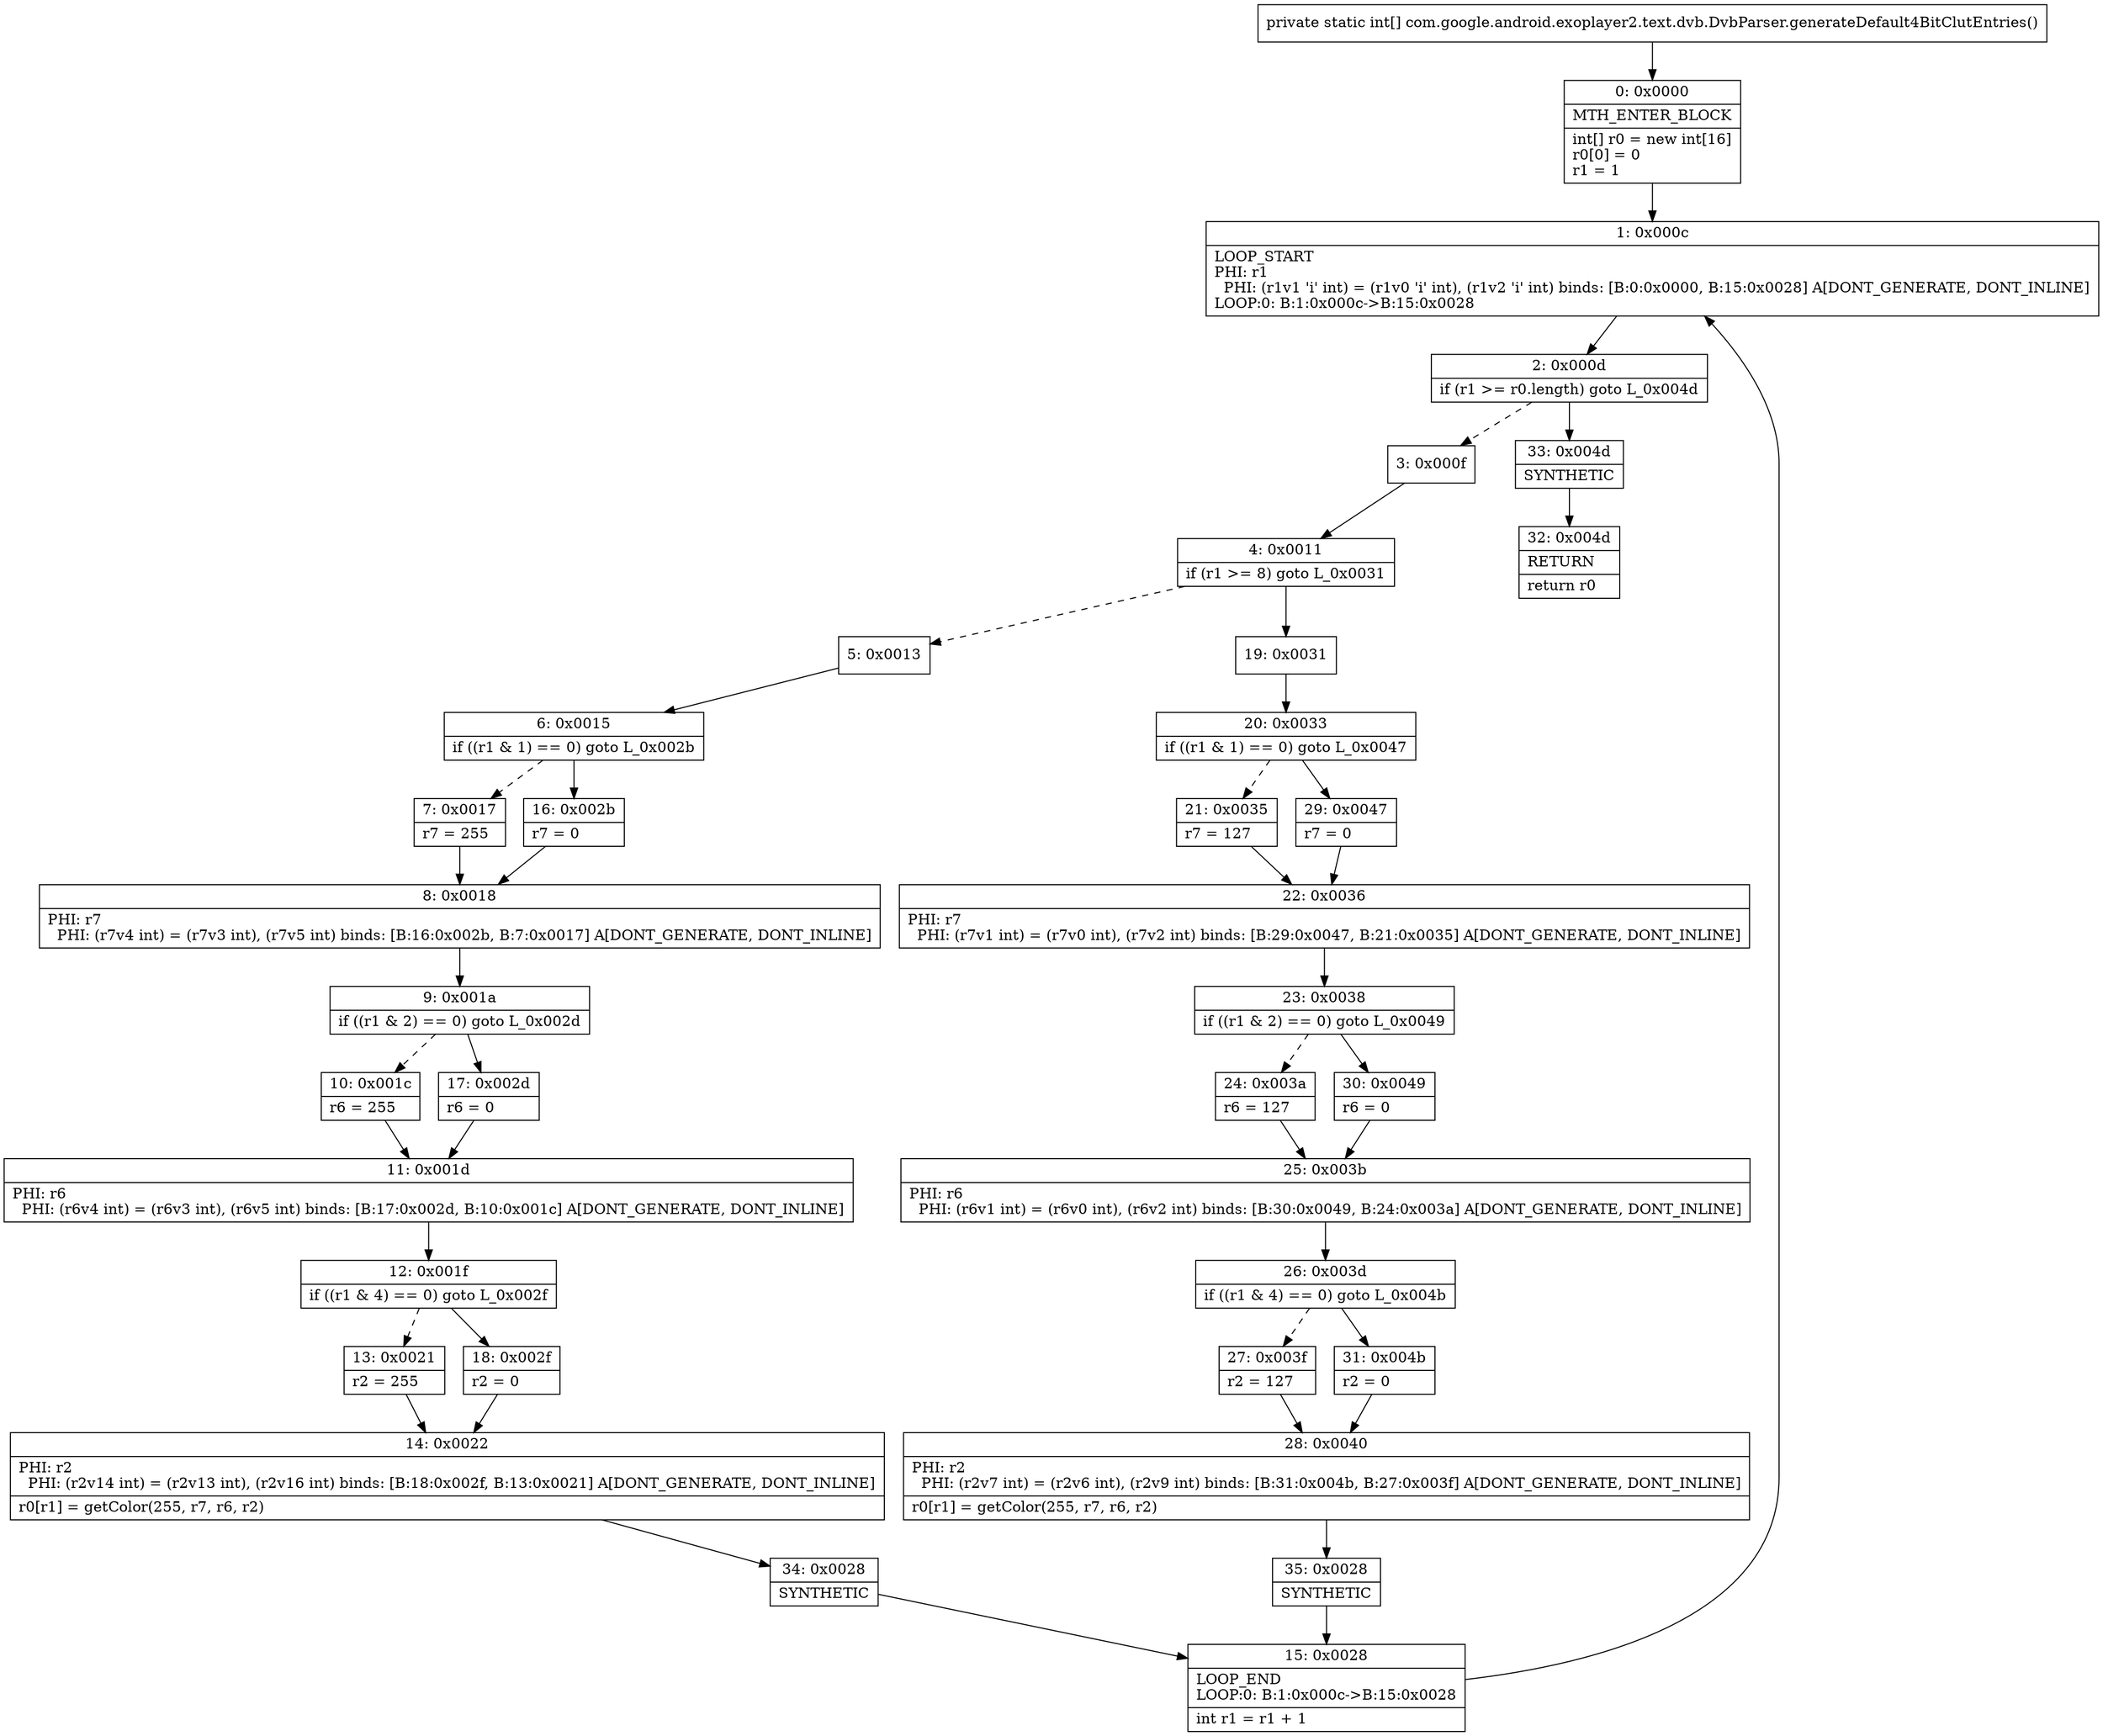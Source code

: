 digraph "CFG forcom.google.android.exoplayer2.text.dvb.DvbParser.generateDefault4BitClutEntries()[I" {
Node_0 [shape=record,label="{0\:\ 0x0000|MTH_ENTER_BLOCK\l|int[] r0 = new int[16]\lr0[0] = 0\lr1 = 1\l}"];
Node_1 [shape=record,label="{1\:\ 0x000c|LOOP_START\lPHI: r1 \l  PHI: (r1v1 'i' int) = (r1v0 'i' int), (r1v2 'i' int) binds: [B:0:0x0000, B:15:0x0028] A[DONT_GENERATE, DONT_INLINE]\lLOOP:0: B:1:0x000c\-\>B:15:0x0028\l}"];
Node_2 [shape=record,label="{2\:\ 0x000d|if (r1 \>= r0.length) goto L_0x004d\l}"];
Node_3 [shape=record,label="{3\:\ 0x000f}"];
Node_4 [shape=record,label="{4\:\ 0x0011|if (r1 \>= 8) goto L_0x0031\l}"];
Node_5 [shape=record,label="{5\:\ 0x0013}"];
Node_6 [shape=record,label="{6\:\ 0x0015|if ((r1 & 1) == 0) goto L_0x002b\l}"];
Node_7 [shape=record,label="{7\:\ 0x0017|r7 = 255\l}"];
Node_8 [shape=record,label="{8\:\ 0x0018|PHI: r7 \l  PHI: (r7v4 int) = (r7v3 int), (r7v5 int) binds: [B:16:0x002b, B:7:0x0017] A[DONT_GENERATE, DONT_INLINE]\l}"];
Node_9 [shape=record,label="{9\:\ 0x001a|if ((r1 & 2) == 0) goto L_0x002d\l}"];
Node_10 [shape=record,label="{10\:\ 0x001c|r6 = 255\l}"];
Node_11 [shape=record,label="{11\:\ 0x001d|PHI: r6 \l  PHI: (r6v4 int) = (r6v3 int), (r6v5 int) binds: [B:17:0x002d, B:10:0x001c] A[DONT_GENERATE, DONT_INLINE]\l}"];
Node_12 [shape=record,label="{12\:\ 0x001f|if ((r1 & 4) == 0) goto L_0x002f\l}"];
Node_13 [shape=record,label="{13\:\ 0x0021|r2 = 255\l}"];
Node_14 [shape=record,label="{14\:\ 0x0022|PHI: r2 \l  PHI: (r2v14 int) = (r2v13 int), (r2v16 int) binds: [B:18:0x002f, B:13:0x0021] A[DONT_GENERATE, DONT_INLINE]\l|r0[r1] = getColor(255, r7, r6, r2)\l}"];
Node_15 [shape=record,label="{15\:\ 0x0028|LOOP_END\lLOOP:0: B:1:0x000c\-\>B:15:0x0028\l|int r1 = r1 + 1\l}"];
Node_16 [shape=record,label="{16\:\ 0x002b|r7 = 0\l}"];
Node_17 [shape=record,label="{17\:\ 0x002d|r6 = 0\l}"];
Node_18 [shape=record,label="{18\:\ 0x002f|r2 = 0\l}"];
Node_19 [shape=record,label="{19\:\ 0x0031}"];
Node_20 [shape=record,label="{20\:\ 0x0033|if ((r1 & 1) == 0) goto L_0x0047\l}"];
Node_21 [shape=record,label="{21\:\ 0x0035|r7 = 127\l}"];
Node_22 [shape=record,label="{22\:\ 0x0036|PHI: r7 \l  PHI: (r7v1 int) = (r7v0 int), (r7v2 int) binds: [B:29:0x0047, B:21:0x0035] A[DONT_GENERATE, DONT_INLINE]\l}"];
Node_23 [shape=record,label="{23\:\ 0x0038|if ((r1 & 2) == 0) goto L_0x0049\l}"];
Node_24 [shape=record,label="{24\:\ 0x003a|r6 = 127\l}"];
Node_25 [shape=record,label="{25\:\ 0x003b|PHI: r6 \l  PHI: (r6v1 int) = (r6v0 int), (r6v2 int) binds: [B:30:0x0049, B:24:0x003a] A[DONT_GENERATE, DONT_INLINE]\l}"];
Node_26 [shape=record,label="{26\:\ 0x003d|if ((r1 & 4) == 0) goto L_0x004b\l}"];
Node_27 [shape=record,label="{27\:\ 0x003f|r2 = 127\l}"];
Node_28 [shape=record,label="{28\:\ 0x0040|PHI: r2 \l  PHI: (r2v7 int) = (r2v6 int), (r2v9 int) binds: [B:31:0x004b, B:27:0x003f] A[DONT_GENERATE, DONT_INLINE]\l|r0[r1] = getColor(255, r7, r6, r2)\l}"];
Node_29 [shape=record,label="{29\:\ 0x0047|r7 = 0\l}"];
Node_30 [shape=record,label="{30\:\ 0x0049|r6 = 0\l}"];
Node_31 [shape=record,label="{31\:\ 0x004b|r2 = 0\l}"];
Node_32 [shape=record,label="{32\:\ 0x004d|RETURN\l|return r0\l}"];
Node_33 [shape=record,label="{33\:\ 0x004d|SYNTHETIC\l}"];
Node_34 [shape=record,label="{34\:\ 0x0028|SYNTHETIC\l}"];
Node_35 [shape=record,label="{35\:\ 0x0028|SYNTHETIC\l}"];
MethodNode[shape=record,label="{private static int[] com.google.android.exoplayer2.text.dvb.DvbParser.generateDefault4BitClutEntries() }"];
MethodNode -> Node_0;
Node_0 -> Node_1;
Node_1 -> Node_2;
Node_2 -> Node_3[style=dashed];
Node_2 -> Node_33;
Node_3 -> Node_4;
Node_4 -> Node_5[style=dashed];
Node_4 -> Node_19;
Node_5 -> Node_6;
Node_6 -> Node_7[style=dashed];
Node_6 -> Node_16;
Node_7 -> Node_8;
Node_8 -> Node_9;
Node_9 -> Node_10[style=dashed];
Node_9 -> Node_17;
Node_10 -> Node_11;
Node_11 -> Node_12;
Node_12 -> Node_13[style=dashed];
Node_12 -> Node_18;
Node_13 -> Node_14;
Node_14 -> Node_34;
Node_15 -> Node_1;
Node_16 -> Node_8;
Node_17 -> Node_11;
Node_18 -> Node_14;
Node_19 -> Node_20;
Node_20 -> Node_21[style=dashed];
Node_20 -> Node_29;
Node_21 -> Node_22;
Node_22 -> Node_23;
Node_23 -> Node_24[style=dashed];
Node_23 -> Node_30;
Node_24 -> Node_25;
Node_25 -> Node_26;
Node_26 -> Node_27[style=dashed];
Node_26 -> Node_31;
Node_27 -> Node_28;
Node_28 -> Node_35;
Node_29 -> Node_22;
Node_30 -> Node_25;
Node_31 -> Node_28;
Node_33 -> Node_32;
Node_34 -> Node_15;
Node_35 -> Node_15;
}

